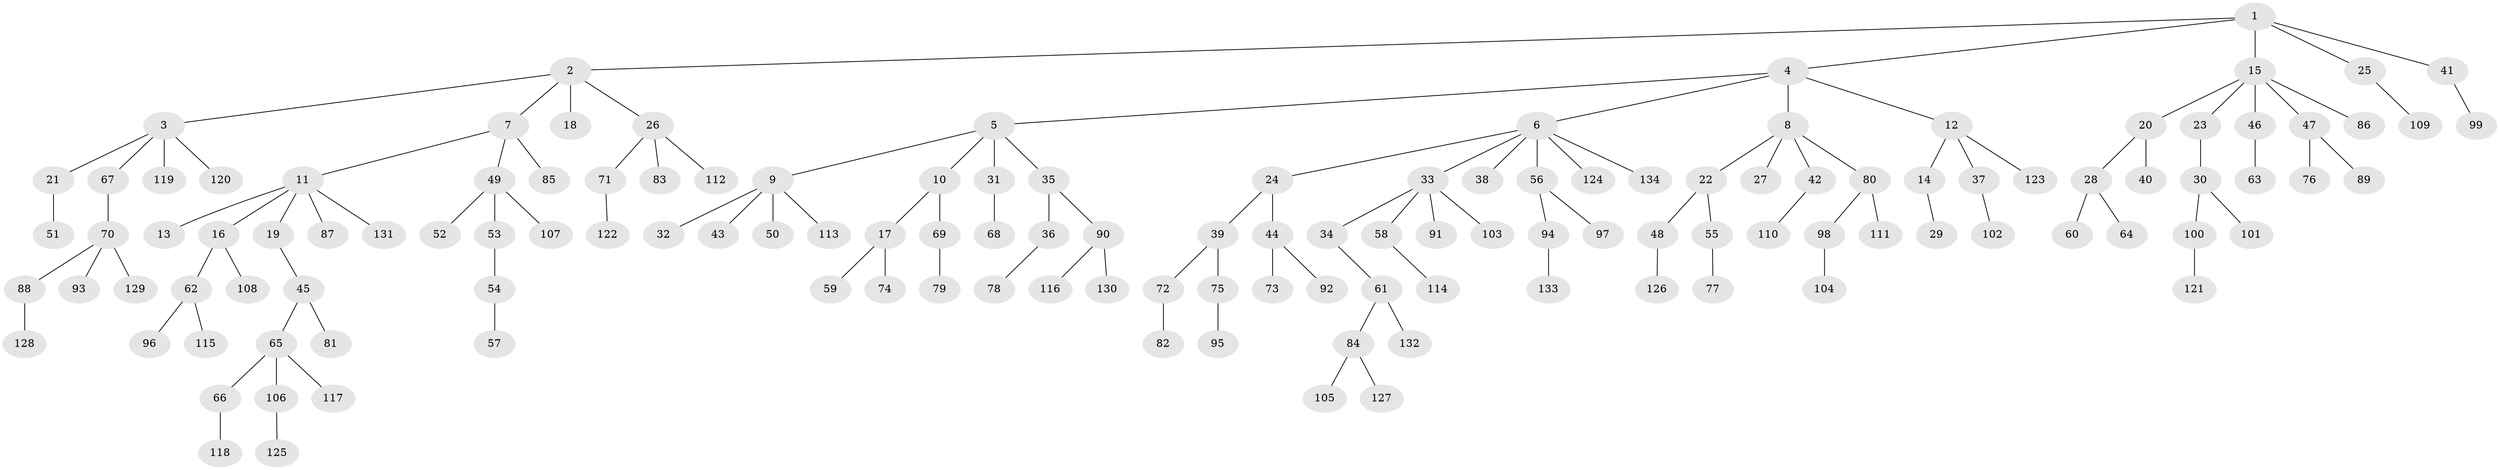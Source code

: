 // Generated by graph-tools (version 1.1) at 2025/53/03/09/25 04:53:07]
// undirected, 134 vertices, 133 edges
graph export_dot {
graph [start="1"]
  node [color=gray90,style=filled];
  1;
  2;
  3;
  4;
  5;
  6;
  7;
  8;
  9;
  10;
  11;
  12;
  13;
  14;
  15;
  16;
  17;
  18;
  19;
  20;
  21;
  22;
  23;
  24;
  25;
  26;
  27;
  28;
  29;
  30;
  31;
  32;
  33;
  34;
  35;
  36;
  37;
  38;
  39;
  40;
  41;
  42;
  43;
  44;
  45;
  46;
  47;
  48;
  49;
  50;
  51;
  52;
  53;
  54;
  55;
  56;
  57;
  58;
  59;
  60;
  61;
  62;
  63;
  64;
  65;
  66;
  67;
  68;
  69;
  70;
  71;
  72;
  73;
  74;
  75;
  76;
  77;
  78;
  79;
  80;
  81;
  82;
  83;
  84;
  85;
  86;
  87;
  88;
  89;
  90;
  91;
  92;
  93;
  94;
  95;
  96;
  97;
  98;
  99;
  100;
  101;
  102;
  103;
  104;
  105;
  106;
  107;
  108;
  109;
  110;
  111;
  112;
  113;
  114;
  115;
  116;
  117;
  118;
  119;
  120;
  121;
  122;
  123;
  124;
  125;
  126;
  127;
  128;
  129;
  130;
  131;
  132;
  133;
  134;
  1 -- 2;
  1 -- 4;
  1 -- 15;
  1 -- 25;
  1 -- 41;
  2 -- 3;
  2 -- 7;
  2 -- 18;
  2 -- 26;
  3 -- 21;
  3 -- 67;
  3 -- 119;
  3 -- 120;
  4 -- 5;
  4 -- 6;
  4 -- 8;
  4 -- 12;
  5 -- 9;
  5 -- 10;
  5 -- 31;
  5 -- 35;
  6 -- 24;
  6 -- 33;
  6 -- 38;
  6 -- 56;
  6 -- 124;
  6 -- 134;
  7 -- 11;
  7 -- 49;
  7 -- 85;
  8 -- 22;
  8 -- 27;
  8 -- 42;
  8 -- 80;
  9 -- 32;
  9 -- 43;
  9 -- 50;
  9 -- 113;
  10 -- 17;
  10 -- 69;
  11 -- 13;
  11 -- 16;
  11 -- 19;
  11 -- 87;
  11 -- 131;
  12 -- 14;
  12 -- 37;
  12 -- 123;
  14 -- 29;
  15 -- 20;
  15 -- 23;
  15 -- 46;
  15 -- 47;
  15 -- 86;
  16 -- 62;
  16 -- 108;
  17 -- 59;
  17 -- 74;
  19 -- 45;
  20 -- 28;
  20 -- 40;
  21 -- 51;
  22 -- 48;
  22 -- 55;
  23 -- 30;
  24 -- 39;
  24 -- 44;
  25 -- 109;
  26 -- 71;
  26 -- 83;
  26 -- 112;
  28 -- 60;
  28 -- 64;
  30 -- 100;
  30 -- 101;
  31 -- 68;
  33 -- 34;
  33 -- 58;
  33 -- 91;
  33 -- 103;
  34 -- 61;
  35 -- 36;
  35 -- 90;
  36 -- 78;
  37 -- 102;
  39 -- 72;
  39 -- 75;
  41 -- 99;
  42 -- 110;
  44 -- 73;
  44 -- 92;
  45 -- 65;
  45 -- 81;
  46 -- 63;
  47 -- 76;
  47 -- 89;
  48 -- 126;
  49 -- 52;
  49 -- 53;
  49 -- 107;
  53 -- 54;
  54 -- 57;
  55 -- 77;
  56 -- 94;
  56 -- 97;
  58 -- 114;
  61 -- 84;
  61 -- 132;
  62 -- 96;
  62 -- 115;
  65 -- 66;
  65 -- 106;
  65 -- 117;
  66 -- 118;
  67 -- 70;
  69 -- 79;
  70 -- 88;
  70 -- 93;
  70 -- 129;
  71 -- 122;
  72 -- 82;
  75 -- 95;
  80 -- 98;
  80 -- 111;
  84 -- 105;
  84 -- 127;
  88 -- 128;
  90 -- 116;
  90 -- 130;
  94 -- 133;
  98 -- 104;
  100 -- 121;
  106 -- 125;
}
